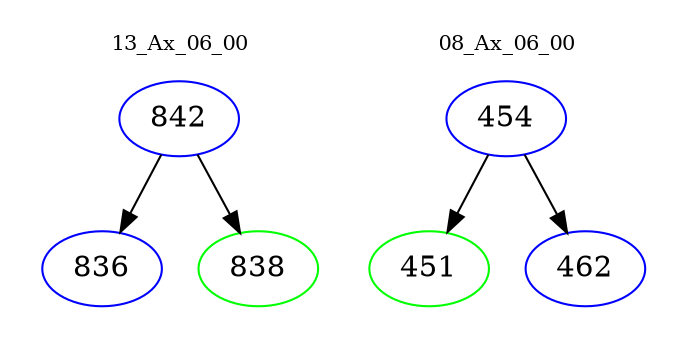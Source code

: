 digraph{
subgraph cluster_0 {
color = white
label = "13_Ax_06_00";
fontsize=10;
T0_842 [label="842", color="blue"]
T0_842 -> T0_836 [color="black"]
T0_836 [label="836", color="blue"]
T0_842 -> T0_838 [color="black"]
T0_838 [label="838", color="green"]
}
subgraph cluster_1 {
color = white
label = "08_Ax_06_00";
fontsize=10;
T1_454 [label="454", color="blue"]
T1_454 -> T1_451 [color="black"]
T1_451 [label="451", color="green"]
T1_454 -> T1_462 [color="black"]
T1_462 [label="462", color="blue"]
}
}
